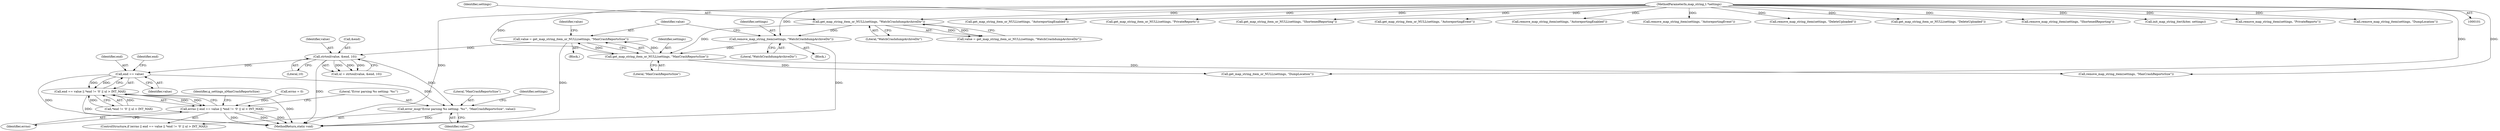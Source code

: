 digraph "0_abrt_8939398b82006ba1fec4ed491339fc075f43fc7c_2@pointer" {
"1000145" [label="(Call,end == value)"];
"1000136" [label="(Call,strtoul(value, &end, 10))"];
"1000121" [label="(Call,value = get_map_string_item_or_NULL(settings, \"MaxCrashReportsSize\"))"];
"1000123" [label="(Call,get_map_string_item_or_NULL(settings, \"MaxCrashReportsSize\"))"];
"1000118" [label="(Call,remove_map_string_item(settings, \"WatchCrashdumpArchiveDir\"))"];
"1000108" [label="(Call,get_map_string_item_or_NULL(settings, \"WatchCrashdumpArchiveDir\"))"];
"1000102" [label="(MethodParameterIn,map_string_t *settings)"];
"1000144" [label="(Call,end == value || *end != '\0' || ul > INT_MAX)"];
"1000142" [label="(Call,errno || end == value || *end != '\0' || ul > INT_MAX)"];
"1000156" [label="(Call,error_msg(\"Error parsing %s setting: '%s'\", \"MaxCrashReportsSize\", value))"];
"1000204" [label="(Call,get_map_string_item_or_NULL(settings, \"AutoreportingEnabled\"))"];
"1000258" [label="(Call,get_map_string_item_or_NULL(settings, \"PrivateReports\"))"];
"1000143" [label="(Identifier,errno)"];
"1000124" [label="(Identifier,settings)"];
"1000156" [label="(Call,error_msg(\"Error parsing %s setting: '%s'\", \"MaxCrashReportsSize\", value))"];
"1000239" [label="(Call,get_map_string_item_or_NULL(settings, \"ShortenedReporting\"))"];
"1000137" [label="(Identifier,value)"];
"1000141" [label="(ControlStructure,if (errno || end == value || *end != '\0' || ul > INT_MAX))"];
"1000134" [label="(Call,ul = strtoul(value, &end, 10))"];
"1000118" [label="(Call,remove_map_string_item(settings, \"WatchCrashdumpArchiveDir\"))"];
"1000123" [label="(Call,get_map_string_item_or_NULL(settings, \"MaxCrashReportsSize\"))"];
"1000125" [label="(Literal,\"MaxCrashReportsSize\")"];
"1000164" [label="(Call,remove_map_string_item(settings, \"MaxCrashReportsSize\"))"];
"1000119" [label="(Identifier,settings)"];
"1000159" [label="(Identifier,value)"];
"1000140" [label="(Literal,10)"];
"1000120" [label="(Literal,\"WatchCrashdumpArchiveDir\")"];
"1000110" [label="(Literal,\"WatchCrashdumpArchiveDir\")"];
"1000142" [label="(Call,errno || end == value || *end != '\0' || ul > INT_MAX)"];
"1000219" [label="(Call,get_map_string_item_or_NULL(settings, \"AutoreportingEvent\"))"];
"1000162" [label="(Identifier,g_settings_nMaxCrashReportsSize)"];
"1000145" [label="(Call,end == value)"];
"1000138" [label="(Call,&end)"];
"1000214" [label="(Call,remove_map_string_item(settings, \"AutoreportingEnabled\"))"];
"1000108" [label="(Call,get_map_string_item_or_NULL(settings, \"WatchCrashdumpArchiveDir\"))"];
"1000127" [label="(Identifier,value)"];
"1000157" [label="(Literal,\"Error parsing %s setting: '%s'\")"];
"1000144" [label="(Call,end == value || *end != '\0' || ul > INT_MAX)"];
"1000229" [label="(Call,remove_map_string_item(settings, \"AutoreportingEvent\"))"];
"1000130" [label="(Call,errno = 0)"];
"1000199" [label="(Call,remove_map_string_item(settings, \"DeleteUploaded\"))"];
"1000189" [label="(Call,get_map_string_item_or_NULL(settings, \"DeleteUploaded\"))"];
"1000249" [label="(Call,remove_map_string_item(settings, \"ShortenedReporting\"))"];
"1000146" [label="(Identifier,end)"];
"1000290" [label="(MethodReturn,static void)"];
"1000121" [label="(Call,value = get_map_string_item_or_NULL(settings, \"MaxCrashReportsSize\"))"];
"1000106" [label="(Call,value = get_map_string_item_or_NULL(settings, \"WatchCrashdumpArchiveDir\"))"];
"1000273" [label="(Call,init_map_string_iter(&iter, settings))"];
"1000158" [label="(Literal,\"MaxCrashReportsSize\")"];
"1000148" [label="(Call,*end != '\0' || ul > INT_MAX)"];
"1000102" [label="(MethodParameterIn,map_string_t *settings)"];
"1000113" [label="(Block,)"];
"1000109" [label="(Identifier,settings)"];
"1000268" [label="(Call,remove_map_string_item(settings, \"PrivateReports\"))"];
"1000122" [label="(Identifier,value)"];
"1000147" [label="(Identifier,value)"];
"1000179" [label="(Call,remove_map_string_item(settings, \"DumpLocation\"))"];
"1000104" [label="(Block,)"];
"1000151" [label="(Identifier,end)"];
"1000169" [label="(Call,get_map_string_item_or_NULL(settings, \"DumpLocation\"))"];
"1000165" [label="(Identifier,settings)"];
"1000136" [label="(Call,strtoul(value, &end, 10))"];
"1000145" -> "1000144"  [label="AST: "];
"1000145" -> "1000147"  [label="CFG: "];
"1000146" -> "1000145"  [label="AST: "];
"1000147" -> "1000145"  [label="AST: "];
"1000151" -> "1000145"  [label="CFG: "];
"1000144" -> "1000145"  [label="CFG: "];
"1000145" -> "1000290"  [label="DDG: "];
"1000145" -> "1000144"  [label="DDG: "];
"1000145" -> "1000144"  [label="DDG: "];
"1000136" -> "1000145"  [label="DDG: "];
"1000145" -> "1000156"  [label="DDG: "];
"1000136" -> "1000134"  [label="AST: "];
"1000136" -> "1000140"  [label="CFG: "];
"1000137" -> "1000136"  [label="AST: "];
"1000138" -> "1000136"  [label="AST: "];
"1000140" -> "1000136"  [label="AST: "];
"1000134" -> "1000136"  [label="CFG: "];
"1000136" -> "1000290"  [label="DDG: "];
"1000136" -> "1000134"  [label="DDG: "];
"1000136" -> "1000134"  [label="DDG: "];
"1000136" -> "1000134"  [label="DDG: "];
"1000121" -> "1000136"  [label="DDG: "];
"1000136" -> "1000156"  [label="DDG: "];
"1000121" -> "1000104"  [label="AST: "];
"1000121" -> "1000123"  [label="CFG: "];
"1000122" -> "1000121"  [label="AST: "];
"1000123" -> "1000121"  [label="AST: "];
"1000127" -> "1000121"  [label="CFG: "];
"1000121" -> "1000290"  [label="DDG: "];
"1000123" -> "1000121"  [label="DDG: "];
"1000123" -> "1000121"  [label="DDG: "];
"1000123" -> "1000125"  [label="CFG: "];
"1000124" -> "1000123"  [label="AST: "];
"1000125" -> "1000123"  [label="AST: "];
"1000118" -> "1000123"  [label="DDG: "];
"1000108" -> "1000123"  [label="DDG: "];
"1000102" -> "1000123"  [label="DDG: "];
"1000123" -> "1000164"  [label="DDG: "];
"1000123" -> "1000169"  [label="DDG: "];
"1000118" -> "1000113"  [label="AST: "];
"1000118" -> "1000120"  [label="CFG: "];
"1000119" -> "1000118"  [label="AST: "];
"1000120" -> "1000118"  [label="AST: "];
"1000122" -> "1000118"  [label="CFG: "];
"1000118" -> "1000290"  [label="DDG: "];
"1000108" -> "1000118"  [label="DDG: "];
"1000102" -> "1000118"  [label="DDG: "];
"1000108" -> "1000106"  [label="AST: "];
"1000108" -> "1000110"  [label="CFG: "];
"1000109" -> "1000108"  [label="AST: "];
"1000110" -> "1000108"  [label="AST: "];
"1000106" -> "1000108"  [label="CFG: "];
"1000108" -> "1000106"  [label="DDG: "];
"1000108" -> "1000106"  [label="DDG: "];
"1000102" -> "1000108"  [label="DDG: "];
"1000102" -> "1000101"  [label="AST: "];
"1000102" -> "1000290"  [label="DDG: "];
"1000102" -> "1000164"  [label="DDG: "];
"1000102" -> "1000169"  [label="DDG: "];
"1000102" -> "1000179"  [label="DDG: "];
"1000102" -> "1000189"  [label="DDG: "];
"1000102" -> "1000199"  [label="DDG: "];
"1000102" -> "1000204"  [label="DDG: "];
"1000102" -> "1000214"  [label="DDG: "];
"1000102" -> "1000219"  [label="DDG: "];
"1000102" -> "1000229"  [label="DDG: "];
"1000102" -> "1000239"  [label="DDG: "];
"1000102" -> "1000249"  [label="DDG: "];
"1000102" -> "1000258"  [label="DDG: "];
"1000102" -> "1000268"  [label="DDG: "];
"1000102" -> "1000273"  [label="DDG: "];
"1000144" -> "1000142"  [label="AST: "];
"1000144" -> "1000148"  [label="CFG: "];
"1000148" -> "1000144"  [label="AST: "];
"1000142" -> "1000144"  [label="CFG: "];
"1000144" -> "1000290"  [label="DDG: "];
"1000144" -> "1000290"  [label="DDG: "];
"1000144" -> "1000142"  [label="DDG: "];
"1000144" -> "1000142"  [label="DDG: "];
"1000148" -> "1000144"  [label="DDG: "];
"1000148" -> "1000144"  [label="DDG: "];
"1000142" -> "1000141"  [label="AST: "];
"1000142" -> "1000143"  [label="CFG: "];
"1000143" -> "1000142"  [label="AST: "];
"1000157" -> "1000142"  [label="CFG: "];
"1000162" -> "1000142"  [label="CFG: "];
"1000142" -> "1000290"  [label="DDG: "];
"1000142" -> "1000290"  [label="DDG: "];
"1000142" -> "1000290"  [label="DDG: "];
"1000130" -> "1000142"  [label="DDG: "];
"1000156" -> "1000141"  [label="AST: "];
"1000156" -> "1000159"  [label="CFG: "];
"1000157" -> "1000156"  [label="AST: "];
"1000158" -> "1000156"  [label="AST: "];
"1000159" -> "1000156"  [label="AST: "];
"1000165" -> "1000156"  [label="CFG: "];
"1000156" -> "1000290"  [label="DDG: "];
}
